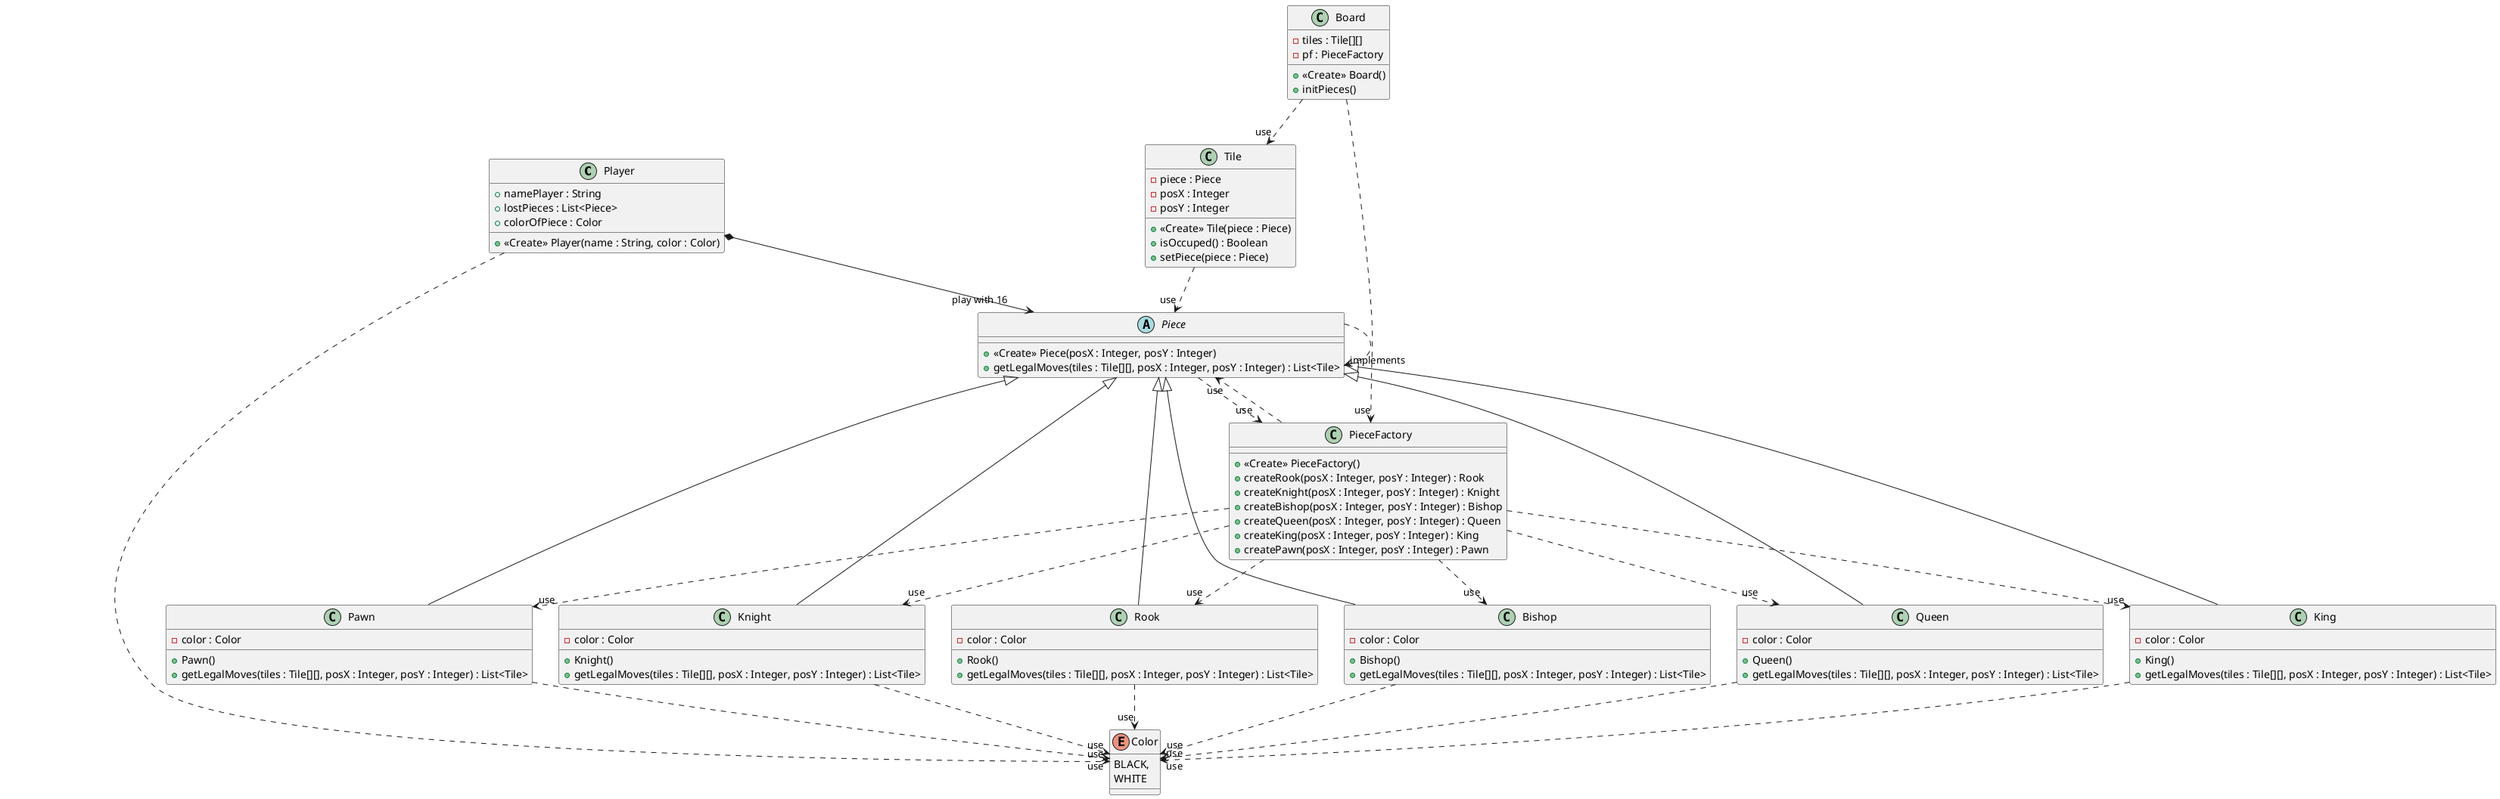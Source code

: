 @startuml
'https://plantuml.com/class-diagram

class Player {
    + namePlayer : String
    + lostPieces : List<Piece>
    + colorOfPiece : Color
    + <<Create>> Player(name : String, color : Color)
}


abstract class Piece
{
    + <<Create>> Piece(posX : Integer, posY : Integer)
    + getLegalMoves(tiles : Tile[][], posX : Integer, posY : Integer) : List<Tile>
}

class PieceFactory
{
    + <<Create>> PieceFactory()
    + createRook(posX : Integer, posY : Integer) : Rook
    + createKnight(posX : Integer, posY : Integer) : Knight
    + createBishop(posX : Integer, posY : Integer) : Bishop
    + createQueen(posX : Integer, posY : Integer) : Queen
    + createKing(posX : Integer, posY : Integer) : King
    + createPawn(posX : Integer, posY : Integer) : Pawn
}

class Tile
{
    - piece : Piece
    - posX : Integer
    - posY : Integer
    + <<Create>> Tile(piece : Piece)
    + isOccuped() : Boolean
    + setPiece(piece : Piece)
}

class Board
{
    - tiles : Tile[][]
    - pf : PieceFactory
    + <<Create>> Board()
    + initPieces()
}

class Rook
{
   - color : Color
   + Rook()
   + getLegalMoves(tiles : Tile[][], posX : Integer, posY : Integer) : List<Tile>
}

class Knight
{
    - color : Color
    + Knight()
     + getLegalMoves(tiles : Tile[][], posX : Integer, posY : Integer) : List<Tile>
}

class Bishop
{
    - color : Color
    + Bishop()
     + getLegalMoves(tiles : Tile[][], posX : Integer, posY : Integer) : List<Tile>
}

class Queen
{
    - color : Color
    + Queen()
     + getLegalMoves(tiles : Tile[][], posX : Integer, posY : Integer) : List<Tile>
}

class King
{
    - color : Color
    + King()
     + getLegalMoves(tiles : Tile[][], posX : Integer, posY : Integer) : List<Tile>
}

class Pawn
{
    - color : Color
    + Pawn()
     + getLegalMoves(tiles : Tile[][], posX : Integer, posY : Integer) : List<Tile>
}

Enum Color
{
    BLACK,
    WHITE
}

Piece -.> "implements" Piece
Piece -.> "use" PieceFactory
PieceFactory -.> "use" Piece
PieceFactory -.> "use" Rook
PieceFactory -.> "use" Knight
PieceFactory -.> "use" Bishop
PieceFactory -.> "use" Queen
PieceFactory -.> "use" King
PieceFactory -.> "use" Pawn

Rook --|> Piece
Knight --|> Piece
Bishop --|> Piece
Queen --|> Piece
King --|> Piece
Pawn --|> Piece

Rook -.> "use" Color
Knight -.> "use" Color
Bishop -.> "use" Color
Queen -.> "use"  Color
King -.> "use" Color
Pawn -.> "use"  Color
Player -.> "use" Color

Board -.> "use" Tile
Board -.> "use" PieceFactory

Tile -.> "use" Piece

Player *--> "play with 16" Piece


@enduml